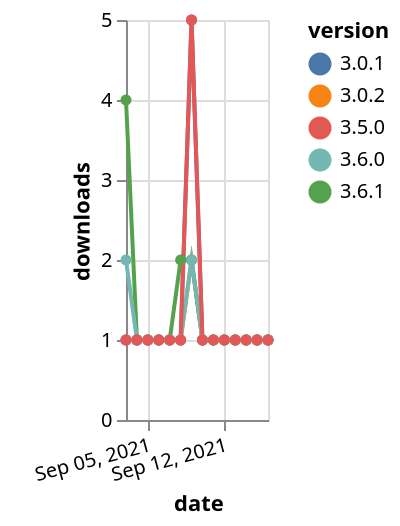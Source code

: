 {"$schema": "https://vega.github.io/schema/vega-lite/v5.json", "description": "A simple bar chart with embedded data.", "data": {"values": [{"date": "2021-09-03", "total": 136, "delta": 1, "version": "3.0.2"}, {"date": "2021-09-04", "total": 137, "delta": 1, "version": "3.0.2"}, {"date": "2021-09-05", "total": 138, "delta": 1, "version": "3.0.2"}, {"date": "2021-09-06", "total": 139, "delta": 1, "version": "3.0.2"}, {"date": "2021-09-07", "total": 140, "delta": 1, "version": "3.0.2"}, {"date": "2021-09-08", "total": 141, "delta": 1, "version": "3.0.2"}, {"date": "2021-09-09", "total": 143, "delta": 2, "version": "3.0.2"}, {"date": "2021-09-10", "total": 144, "delta": 1, "version": "3.0.2"}, {"date": "2021-09-11", "total": 145, "delta": 1, "version": "3.0.2"}, {"date": "2021-09-12", "total": 146, "delta": 1, "version": "3.0.2"}, {"date": "2021-09-13", "total": 147, "delta": 1, "version": "3.0.2"}, {"date": "2021-09-14", "total": 148, "delta": 1, "version": "3.0.2"}, {"date": "2021-09-15", "total": 149, "delta": 1, "version": "3.0.2"}, {"date": "2021-09-16", "total": 150, "delta": 1, "version": "3.0.2"}, {"date": "2021-09-03", "total": 59, "delta": 4, "version": "3.6.1"}, {"date": "2021-09-04", "total": 60, "delta": 1, "version": "3.6.1"}, {"date": "2021-09-05", "total": 61, "delta": 1, "version": "3.6.1"}, {"date": "2021-09-06", "total": 62, "delta": 1, "version": "3.6.1"}, {"date": "2021-09-07", "total": 63, "delta": 1, "version": "3.6.1"}, {"date": "2021-09-08", "total": 65, "delta": 2, "version": "3.6.1"}, {"date": "2021-09-09", "total": 67, "delta": 2, "version": "3.6.1"}, {"date": "2021-09-10", "total": 68, "delta": 1, "version": "3.6.1"}, {"date": "2021-09-11", "total": 69, "delta": 1, "version": "3.6.1"}, {"date": "2021-09-12", "total": 70, "delta": 1, "version": "3.6.1"}, {"date": "2021-09-13", "total": 71, "delta": 1, "version": "3.6.1"}, {"date": "2021-09-14", "total": 72, "delta": 1, "version": "3.6.1"}, {"date": "2021-09-15", "total": 73, "delta": 1, "version": "3.6.1"}, {"date": "2021-09-16", "total": 74, "delta": 1, "version": "3.6.1"}, {"date": "2021-09-03", "total": 296, "delta": 1, "version": "3.0.1"}, {"date": "2021-09-04", "total": 297, "delta": 1, "version": "3.0.1"}, {"date": "2021-09-05", "total": 298, "delta": 1, "version": "3.0.1"}, {"date": "2021-09-06", "total": 299, "delta": 1, "version": "3.0.1"}, {"date": "2021-09-07", "total": 300, "delta": 1, "version": "3.0.1"}, {"date": "2021-09-08", "total": 301, "delta": 1, "version": "3.0.1"}, {"date": "2021-09-09", "total": 306, "delta": 5, "version": "3.0.1"}, {"date": "2021-09-10", "total": 307, "delta": 1, "version": "3.0.1"}, {"date": "2021-09-11", "total": 308, "delta": 1, "version": "3.0.1"}, {"date": "2021-09-12", "total": 309, "delta": 1, "version": "3.0.1"}, {"date": "2021-09-13", "total": 310, "delta": 1, "version": "3.0.1"}, {"date": "2021-09-14", "total": 311, "delta": 1, "version": "3.0.1"}, {"date": "2021-09-15", "total": 312, "delta": 1, "version": "3.0.1"}, {"date": "2021-09-16", "total": 313, "delta": 1, "version": "3.0.1"}, {"date": "2021-09-03", "total": 90, "delta": 2, "version": "3.6.0"}, {"date": "2021-09-04", "total": 91, "delta": 1, "version": "3.6.0"}, {"date": "2021-09-05", "total": 92, "delta": 1, "version": "3.6.0"}, {"date": "2021-09-06", "total": 93, "delta": 1, "version": "3.6.0"}, {"date": "2021-09-07", "total": 94, "delta": 1, "version": "3.6.0"}, {"date": "2021-09-08", "total": 95, "delta": 1, "version": "3.6.0"}, {"date": "2021-09-09", "total": 97, "delta": 2, "version": "3.6.0"}, {"date": "2021-09-10", "total": 98, "delta": 1, "version": "3.6.0"}, {"date": "2021-09-11", "total": 99, "delta": 1, "version": "3.6.0"}, {"date": "2021-09-12", "total": 100, "delta": 1, "version": "3.6.0"}, {"date": "2021-09-13", "total": 101, "delta": 1, "version": "3.6.0"}, {"date": "2021-09-14", "total": 102, "delta": 1, "version": "3.6.0"}, {"date": "2021-09-15", "total": 103, "delta": 1, "version": "3.6.0"}, {"date": "2021-09-16", "total": 104, "delta": 1, "version": "3.6.0"}, {"date": "2021-09-03", "total": 261, "delta": 1, "version": "3.5.0"}, {"date": "2021-09-04", "total": 262, "delta": 1, "version": "3.5.0"}, {"date": "2021-09-05", "total": 263, "delta": 1, "version": "3.5.0"}, {"date": "2021-09-06", "total": 264, "delta": 1, "version": "3.5.0"}, {"date": "2021-09-07", "total": 265, "delta": 1, "version": "3.5.0"}, {"date": "2021-09-08", "total": 266, "delta": 1, "version": "3.5.0"}, {"date": "2021-09-09", "total": 271, "delta": 5, "version": "3.5.0"}, {"date": "2021-09-10", "total": 272, "delta": 1, "version": "3.5.0"}, {"date": "2021-09-11", "total": 273, "delta": 1, "version": "3.5.0"}, {"date": "2021-09-12", "total": 274, "delta": 1, "version": "3.5.0"}, {"date": "2021-09-13", "total": 275, "delta": 1, "version": "3.5.0"}, {"date": "2021-09-14", "total": 276, "delta": 1, "version": "3.5.0"}, {"date": "2021-09-15", "total": 277, "delta": 1, "version": "3.5.0"}, {"date": "2021-09-16", "total": 278, "delta": 1, "version": "3.5.0"}]}, "width": "container", "mark": {"type": "line", "point": {"filled": true}}, "encoding": {"x": {"field": "date", "type": "temporal", "timeUnit": "yearmonthdate", "title": "date", "axis": {"labelAngle": -15}}, "y": {"field": "delta", "type": "quantitative", "title": "downloads"}, "color": {"field": "version", "type": "nominal"}, "tooltip": {"field": "delta"}}}